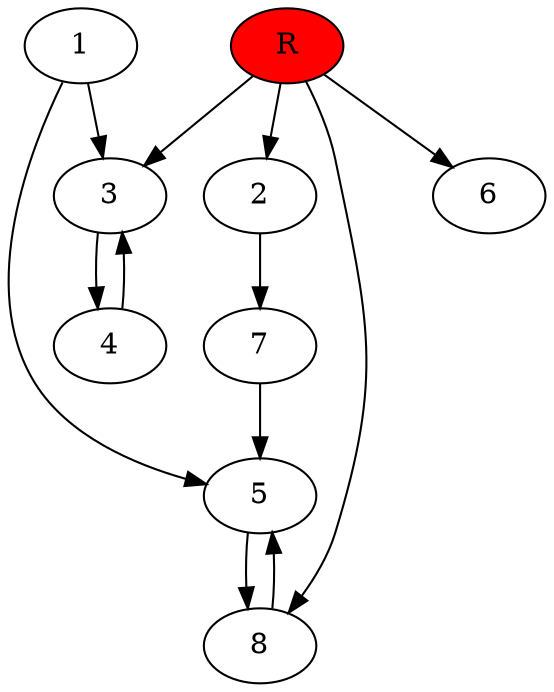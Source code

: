 digraph prb11913 {
	1
	2
	3
	4
	5
	6
	7
	8
	R [fillcolor="#ff0000" style=filled]
	1 -> 3
	1 -> 5
	2 -> 7
	3 -> 4
	4 -> 3
	5 -> 8
	7 -> 5
	8 -> 5
	R -> 2
	R -> 3
	R -> 6
	R -> 8
}
